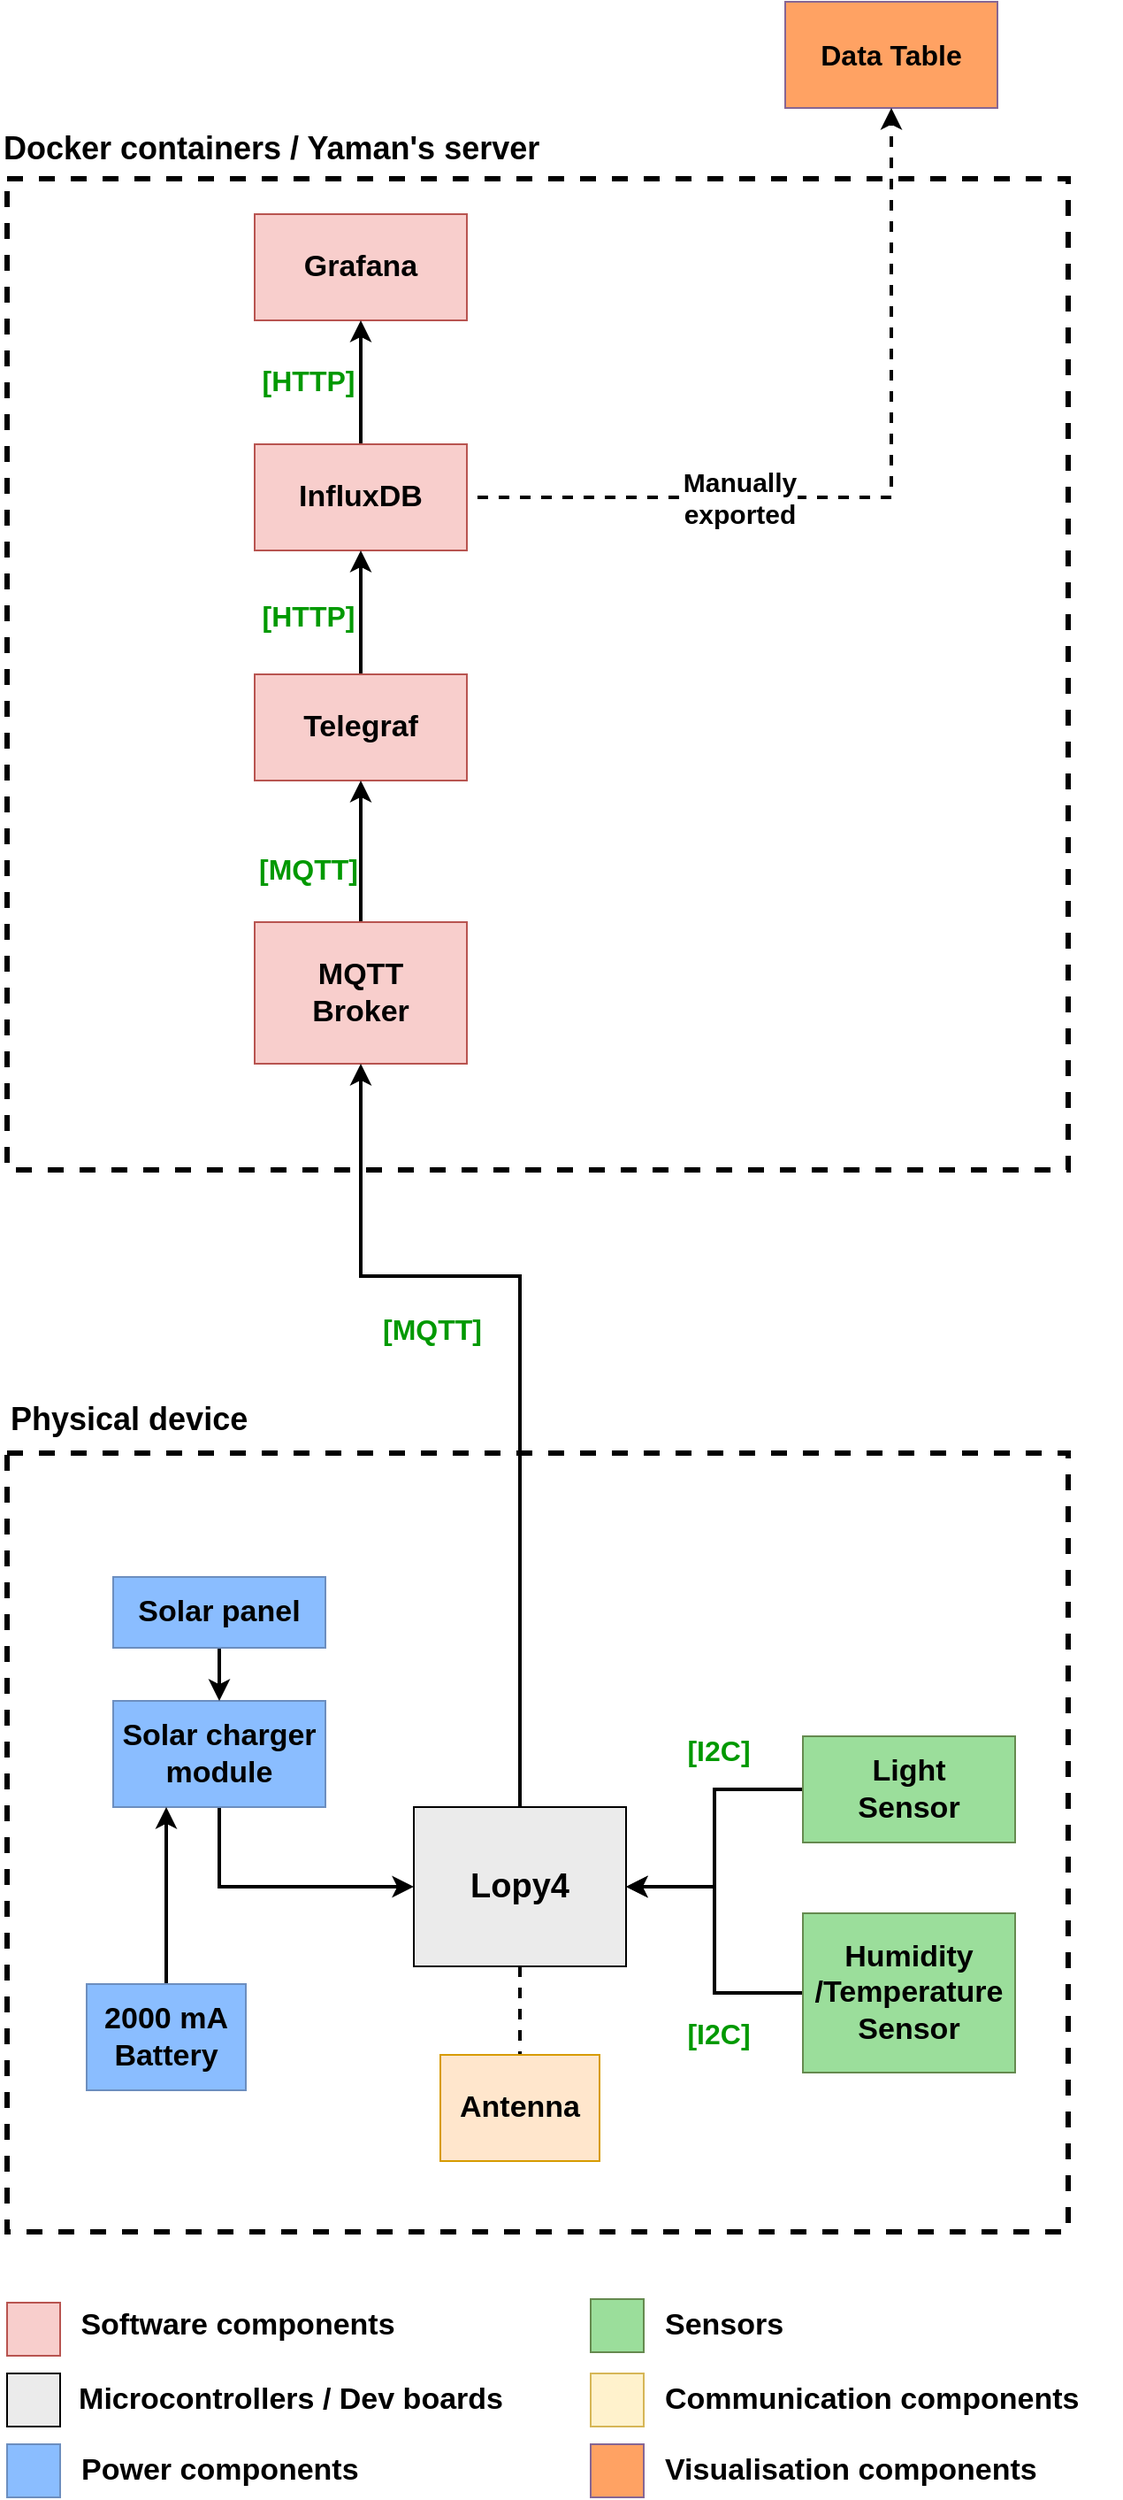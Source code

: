 <mxfile version="12.1.0" type="device" pages="2"><diagram name="Page-1" id="lSwZc8NRI_7WZpCXHGC8"><mxGraphModel dx="986" dy="576" grid="1" gridSize="10" guides="1" tooltips="1" connect="1" arrows="1" fold="1" page="1" pageScale="1" pageWidth="827" pageHeight="1169" math="0" shadow="0"><root><mxCell id="0"/><mxCell id="1" parent="0"/><mxCell id="94_XlU1KCBXxUdn16wrL-13" value="" style="rounded=0;whiteSpace=wrap;html=1;dashed=1;strokeWidth=3;" parent="1" vertex="1"><mxGeometry x="100" y="120" width="600" height="560" as="geometry"/></mxCell><mxCell id="94_XlU1KCBXxUdn16wrL-1" value="Grafana" style="rounded=0;whiteSpace=wrap;html=1;fillColor=#f8cecc;strokeColor=#b85450;fontStyle=1;fontSize=17;" parent="1" vertex="1"><mxGeometry x="240" y="140" width="120" height="60" as="geometry"/></mxCell><mxCell id="94_XlU1KCBXxUdn16wrL-2" value="Data Table" style="rounded=0;whiteSpace=wrap;html=1;fillColor=#FFA263;strokeColor=#866694;fontStyle=1;fontSize=16;" parent="1" vertex="1"><mxGeometry x="540" y="20" width="120" height="60" as="geometry"/></mxCell><mxCell id="94_XlU1KCBXxUdn16wrL-7" style="edgeStyle=orthogonalEdgeStyle;rounded=0;orthogonalLoop=1;jettySize=auto;html=1;entryX=0.5;entryY=1;entryDx=0;entryDy=0;fontSize=16;strokeWidth=2;" parent="1" source="94_XlU1KCBXxUdn16wrL-5" target="94_XlU1KCBXxUdn16wrL-1" edge="1"><mxGeometry relative="1" as="geometry"/></mxCell><mxCell id="94_XlU1KCBXxUdn16wrL-9" value="[HTTP]" style="edgeLabel;html=1;align=center;verticalAlign=middle;resizable=0;points=[];fontStyle=1;fontColor=#009900;fontSize=16;" parent="94_XlU1KCBXxUdn16wrL-7" vertex="1" connectable="0"><mxGeometry x="0.267" y="-5" relative="1" as="geometry"><mxPoint x="-35" y="8" as="offset"/></mxGeometry></mxCell><mxCell id="94_XlU1KCBXxUdn16wrL-11" value="[HTTP]" style="edgeLabel;html=1;align=center;verticalAlign=middle;resizable=0;points=[];fontColor=#009900;fontStyle=1;fontSize=16;" parent="94_XlU1KCBXxUdn16wrL-7" vertex="1" connectable="0"><mxGeometry x="0.267" y="-5" relative="1" as="geometry"><mxPoint x="-35" y="141" as="offset"/></mxGeometry></mxCell><mxCell id="94_XlU1KCBXxUdn16wrL-18" value="[MQTT]" style="edgeLabel;html=1;align=center;verticalAlign=middle;resizable=0;points=[];fontColor=#009900;fontStyle=1;fontSize=16;" parent="94_XlU1KCBXxUdn16wrL-7" vertex="1" connectable="0"><mxGeometry x="0.267" y="-5" relative="1" as="geometry"><mxPoint x="-35" y="284" as="offset"/></mxGeometry></mxCell><mxCell id="94_XlU1KCBXxUdn16wrL-12" style="rounded=0;orthogonalLoop=1;jettySize=auto;html=1;entryX=0.5;entryY=1;entryDx=0;entryDy=0;strokeWidth=2;dashed=1;exitX=0.5;exitY=0;exitDx=0;exitDy=0;fontSize=15;edgeStyle=orthogonalEdgeStyle;" parent="1" source="94_XlU1KCBXxUdn16wrL-5" target="94_XlU1KCBXxUdn16wrL-2" edge="1"><mxGeometry relative="1" as="geometry"><Array as="points"><mxPoint x="300" y="300"/><mxPoint x="600" y="300"/></Array></mxGeometry></mxCell><mxCell id="94_XlU1KCBXxUdn16wrL-15" value="Manually&lt;br style=&quot;font-size: 15px;&quot;&gt;exported" style="edgeLabel;html=1;align=center;verticalAlign=middle;resizable=0;points=[];fontStyle=1;fontSize=15;" parent="94_XlU1KCBXxUdn16wrL-12" vertex="1" connectable="0"><mxGeometry x="-0.027" y="-2" relative="1" as="geometry"><mxPoint x="-24" y="-2" as="offset"/></mxGeometry></mxCell><mxCell id="94_XlU1KCBXxUdn16wrL-5" value="InfluxDB" style="rounded=0;whiteSpace=wrap;html=1;fillColor=#f8cecc;strokeColor=#b85450;fontStyle=1;fontSize=17;" parent="1" vertex="1"><mxGeometry x="240" y="270" width="120" height="60" as="geometry"/></mxCell><mxCell id="94_XlU1KCBXxUdn16wrL-8" style="edgeStyle=orthogonalEdgeStyle;rounded=0;orthogonalLoop=1;jettySize=auto;html=1;entryX=0.5;entryY=1;entryDx=0;entryDy=0;strokeWidth=2;" parent="1" source="94_XlU1KCBXxUdn16wrL-6" target="94_XlU1KCBXxUdn16wrL-5" edge="1"><mxGeometry relative="1" as="geometry"/></mxCell><mxCell id="94_XlU1KCBXxUdn16wrL-6" value="Telegraf" style="rounded=0;whiteSpace=wrap;html=1;fillColor=#f8cecc;strokeColor=#b85450;fontStyle=1;fontSize=17;" parent="1" vertex="1"><mxGeometry x="240" y="400" width="120" height="60" as="geometry"/></mxCell><mxCell id="94_XlU1KCBXxUdn16wrL-14" value="Docker containers / Yaman's server" style="text;html=1;strokeColor=none;fillColor=none;align=left;verticalAlign=middle;whiteSpace=wrap;rounded=0;fontStyle=1;fontSize=18;" parent="1" vertex="1"><mxGeometry x="96" y="88" width="370" height="30" as="geometry"/></mxCell><mxCell id="94_XlU1KCBXxUdn16wrL-17" style="edgeStyle=orthogonalEdgeStyle;rounded=0;orthogonalLoop=1;jettySize=auto;html=1;entryX=0.5;entryY=1;entryDx=0;entryDy=0;strokeWidth=2;" parent="1" source="94_XlU1KCBXxUdn16wrL-16" target="94_XlU1KCBXxUdn16wrL-6" edge="1"><mxGeometry relative="1" as="geometry"/></mxCell><mxCell id="94_XlU1KCBXxUdn16wrL-16" value="MQTT &lt;br&gt;Broker" style="rounded=0;whiteSpace=wrap;html=1;fillColor=#f8cecc;strokeColor=#b85450;fontStyle=1;fontSize=17;" parent="1" vertex="1"><mxGeometry x="240" y="540" width="120" height="80" as="geometry"/></mxCell><mxCell id="94_XlU1KCBXxUdn16wrL-19" value="" style="rounded=0;whiteSpace=wrap;html=1;dashed=1;strokeWidth=3;" parent="1" vertex="1"><mxGeometry x="100" y="840" width="600" height="440" as="geometry"/></mxCell><mxCell id="94_XlU1KCBXxUdn16wrL-20" value="Physical device" style="text;html=1;strokeColor=none;fillColor=none;align=left;verticalAlign=middle;whiteSpace=wrap;rounded=0;fontStyle=1;fontSize=18;" parent="1" vertex="1"><mxGeometry x="100" y="806" width="370" height="30" as="geometry"/></mxCell><mxCell id="94_XlU1KCBXxUdn16wrL-27" style="edgeStyle=orthogonalEdgeStyle;rounded=0;orthogonalLoop=1;jettySize=auto;html=1;exitX=0.5;exitY=0;exitDx=0;exitDy=0;strokeWidth=2;" parent="1" source="94_XlU1KCBXxUdn16wrL-21" target="94_XlU1KCBXxUdn16wrL-16" edge="1"><mxGeometry relative="1" as="geometry"><Array as="points"><mxPoint x="390" y="740"/><mxPoint x="300" y="740"/></Array></mxGeometry></mxCell><mxCell id="94_XlU1KCBXxUdn16wrL-40" style="edgeStyle=orthogonalEdgeStyle;rounded=0;orthogonalLoop=1;jettySize=auto;html=1;endArrow=none;endFill=0;dashed=1;strokeWidth=2;" parent="1" source="94_XlU1KCBXxUdn16wrL-21" target="94_XlU1KCBXxUdn16wrL-39" edge="1"><mxGeometry relative="1" as="geometry"/></mxCell><mxCell id="94_XlU1KCBXxUdn16wrL-21" value="Lopy4" style="rounded=0;whiteSpace=wrap;html=1;fontStyle=1;fontSize=19;fillColor=#EBEBEB;fontColor=#000000;strokeColor=#000000;" parent="1" vertex="1"><mxGeometry x="330" y="1040" width="120" height="90" as="geometry"/></mxCell><mxCell id="94_XlU1KCBXxUdn16wrL-30" style="edgeStyle=orthogonalEdgeStyle;rounded=0;orthogonalLoop=1;jettySize=auto;html=1;strokeWidth=2;" parent="1" source="94_XlU1KCBXxUdn16wrL-22" target="94_XlU1KCBXxUdn16wrL-21" edge="1"><mxGeometry relative="1" as="geometry"/></mxCell><mxCell id="94_XlU1KCBXxUdn16wrL-22" value="Light &lt;br&gt;Sensor" style="rounded=0;whiteSpace=wrap;html=1;fillColor=#9BDE9B;strokeColor=#658A4F;fontStyle=1;fontSize=17;" parent="1" vertex="1"><mxGeometry x="550" y="1000" width="120" height="60" as="geometry"/></mxCell><mxCell id="94_XlU1KCBXxUdn16wrL-31" style="edgeStyle=orthogonalEdgeStyle;rounded=0;orthogonalLoop=1;jettySize=auto;html=1;entryX=1;entryY=0.5;entryDx=0;entryDy=0;strokeWidth=2;" parent="1" source="94_XlU1KCBXxUdn16wrL-23" target="94_XlU1KCBXxUdn16wrL-21" edge="1"><mxGeometry relative="1" as="geometry"/></mxCell><mxCell id="94_XlU1KCBXxUdn16wrL-23" value="Humidity&lt;br&gt;/Temperature&lt;br&gt;Sensor" style="rounded=0;whiteSpace=wrap;html=1;fillColor=#9BDE9B;strokeColor=#658A4F;fontStyle=1;fontSize=17;" parent="1" vertex="1"><mxGeometry x="550" y="1100" width="120" height="90" as="geometry"/></mxCell><mxCell id="94_XlU1KCBXxUdn16wrL-35" style="edgeStyle=orthogonalEdgeStyle;rounded=0;orthogonalLoop=1;jettySize=auto;html=1;strokeWidth=2;" parent="1" source="94_XlU1KCBXxUdn16wrL-25" target="94_XlU1KCBXxUdn16wrL-21" edge="1"><mxGeometry relative="1" as="geometry"><Array as="points"><mxPoint x="220" y="1085"/></Array></mxGeometry></mxCell><mxCell id="94_XlU1KCBXxUdn16wrL-25" value="Solar charger module" style="rounded=0;whiteSpace=wrap;html=1;fillColor=#8ABDFF;strokeColor=#6c8ebf;fontStyle=1;fontSize=17;" parent="1" vertex="1"><mxGeometry x="160" y="980" width="120" height="60" as="geometry"/></mxCell><mxCell id="94_XlU1KCBXxUdn16wrL-34" style="edgeStyle=orthogonalEdgeStyle;rounded=0;orthogonalLoop=1;jettySize=auto;html=1;strokeWidth=2;" parent="1" source="94_XlU1KCBXxUdn16wrL-26" target="94_XlU1KCBXxUdn16wrL-25" edge="1"><mxGeometry relative="1" as="geometry"/></mxCell><mxCell id="94_XlU1KCBXxUdn16wrL-26" value="Solar panel" style="rounded=0;whiteSpace=wrap;html=1;fillColor=#8ABDFF;strokeColor=#6c8ebf;fontStyle=1;fontSize=17;" parent="1" vertex="1"><mxGeometry x="160" y="910" width="120" height="40" as="geometry"/></mxCell><mxCell id="94_XlU1KCBXxUdn16wrL-28" value="[MQTT]" style="edgeLabel;html=1;align=center;verticalAlign=middle;resizable=0;points=[];fontColor=#009900;fontStyle=1;fontSize=16;" parent="1" vertex="1" connectable="0"><mxGeometry x="340" y="770.004" as="geometry"/></mxCell><mxCell id="94_XlU1KCBXxUdn16wrL-32" value="[I2C]" style="edgeLabel;html=1;align=center;verticalAlign=middle;resizable=0;points=[];fontColor=#009900;fontStyle=1;fontSize=16;" parent="1" vertex="1" connectable="0"><mxGeometry x="520" y="1020.004" as="geometry"><mxPoint x="-18" y="-12" as="offset"/></mxGeometry></mxCell><mxCell id="94_XlU1KCBXxUdn16wrL-33" value="[I2C]" style="edgeLabel;html=1;align=center;verticalAlign=middle;resizable=0;points=[];fontColor=#009900;fontStyle=1;fontSize=16;" parent="1" vertex="1" connectable="0"><mxGeometry x="520" y="1180.004" as="geometry"><mxPoint x="-18" y="-12" as="offset"/></mxGeometry></mxCell><mxCell id="94_XlU1KCBXxUdn16wrL-38" style="edgeStyle=orthogonalEdgeStyle;rounded=0;orthogonalLoop=1;jettySize=auto;html=1;entryX=0.25;entryY=1;entryDx=0;entryDy=0;strokeWidth=2;" parent="1" source="94_XlU1KCBXxUdn16wrL-36" target="94_XlU1KCBXxUdn16wrL-25" edge="1"><mxGeometry relative="1" as="geometry"/></mxCell><mxCell id="94_XlU1KCBXxUdn16wrL-36" value="2000 mA&lt;br&gt;Battery" style="rounded=0;whiteSpace=wrap;html=1;fillColor=#8ABDFF;strokeColor=#6c8ebf;fontStyle=1;fontSize=17;" parent="1" vertex="1"><mxGeometry x="145" y="1140" width="90" height="60" as="geometry"/></mxCell><mxCell id="94_XlU1KCBXxUdn16wrL-39" value="Antenna" style="rounded=0;whiteSpace=wrap;html=1;fillColor=#ffe6cc;strokeColor=#d79b00;fontStyle=1;fontSize=17;" parent="1" vertex="1"><mxGeometry x="345" y="1180" width="90" height="60" as="geometry"/></mxCell><mxCell id="94_XlU1KCBXxUdn16wrL-42" value="" style="rounded=0;whiteSpace=wrap;html=1;fillColor=#f8cecc;strokeColor=#b85450;fontStyle=1;fontSize=17;" parent="1" vertex="1"><mxGeometry x="100" y="1320" width="30" height="30" as="geometry"/></mxCell><mxCell id="94_XlU1KCBXxUdn16wrL-43" value="Software components" style="text;html=1;align=center;verticalAlign=middle;resizable=0;points=[];autosize=1;strokeColor=none;fillColor=none;fontSize=17;fontStyle=1" parent="1" vertex="1"><mxGeometry x="130" y="1318" width="200" height="30" as="geometry"/></mxCell><mxCell id="94_XlU1KCBXxUdn16wrL-44" value="" style="rounded=0;whiteSpace=wrap;html=1;fontStyle=1;fontSize=17;fillColor=#EBEBEB;fontColor=#333333;strokeColor=#000000;" parent="1" vertex="1"><mxGeometry x="100" y="1360" width="30" height="30" as="geometry"/></mxCell><mxCell id="94_XlU1KCBXxUdn16wrL-45" value="Microcontrollers / Dev boards" style="text;html=1;align=center;verticalAlign=middle;resizable=0;points=[];autosize=1;strokeColor=none;fillColor=none;fontSize=17;fontStyle=1" parent="1" vertex="1"><mxGeometry x="130" y="1360" width="260" height="30" as="geometry"/></mxCell><mxCell id="94_XlU1KCBXxUdn16wrL-46" value="" style="rounded=0;whiteSpace=wrap;html=1;fontStyle=1;fontSize=17;fillColor=#8ABDFF;strokeColor=#6c8ebf;" parent="1" vertex="1"><mxGeometry x="100" y="1400" width="30" height="30" as="geometry"/></mxCell><mxCell id="94_XlU1KCBXxUdn16wrL-47" value="Power components" style="text;html=1;align=left;verticalAlign=middle;resizable=0;points=[];autosize=1;strokeColor=none;fillColor=none;fontSize=17;fontStyle=1" parent="1" vertex="1"><mxGeometry x="140" y="1400" width="180" height="30" as="geometry"/></mxCell><mxCell id="94_XlU1KCBXxUdn16wrL-49" value="Sensors" style="text;html=1;align=left;verticalAlign=middle;resizable=0;points=[];autosize=1;strokeColor=none;fillColor=none;fontSize=17;fontStyle=1" parent="1" vertex="1"><mxGeometry x="470" y="1318" width="90" height="30" as="geometry"/></mxCell><mxCell id="94_XlU1KCBXxUdn16wrL-50" value="" style="rounded=0;whiteSpace=wrap;html=1;fontStyle=1;fontSize=17;fillColor=#9BDE9B;strokeColor=#658A4F;" parent="1" vertex="1"><mxGeometry x="430" y="1318" width="30" height="30" as="geometry"/></mxCell><mxCell id="94_XlU1KCBXxUdn16wrL-53" value="Communication components" style="text;html=1;align=left;verticalAlign=middle;resizable=0;points=[];autosize=1;strokeColor=none;fillColor=none;fontSize=17;fontStyle=1" parent="1" vertex="1"><mxGeometry x="470" y="1360" width="260" height="30" as="geometry"/></mxCell><mxCell id="94_XlU1KCBXxUdn16wrL-54" value="" style="rounded=0;whiteSpace=wrap;html=1;fontStyle=1;fontSize=17;fillColor=#fff2cc;strokeColor=#d6b656;" parent="1" vertex="1"><mxGeometry x="430" y="1360" width="30" height="30" as="geometry"/></mxCell><mxCell id="94_XlU1KCBXxUdn16wrL-56" value="" style="rounded=0;whiteSpace=wrap;html=1;fontStyle=1;fontSize=16;fillColor=#FFA263;strokeColor=#866694;" parent="1" vertex="1"><mxGeometry x="430" y="1400" width="30" height="30" as="geometry"/></mxCell><mxCell id="94_XlU1KCBXxUdn16wrL-57" value="Visualisation components" style="text;html=1;align=left;verticalAlign=middle;resizable=0;points=[];autosize=1;strokeColor=none;fillColor=none;fontSize=17;fontStyle=1" parent="1" vertex="1"><mxGeometry x="470" y="1400" width="230" height="30" as="geometry"/></mxCell></root></mxGraphModel></diagram><diagram id="D2QJmfO6l0lu0J70LVGp" name="Page-2">&#xa;    <mxGraphModel dx="1760" dy="976" grid="1" gridSize="10" guides="1" tooltips="1" connect="1" arrows="1" fold="1" page="1" pageScale="1" pageWidth="827" pageHeight="1169" math="0" shadow="0">&#xa;      <root>&#xa;        <mxCell id="0"/>&#xa;        <mxCell id="1" parent="0"/>&#xa;        <mxCell id="zBBK2A7OeZYXD8Q3-Mlp-7" style="edgeStyle=orthogonalEdgeStyle;rounded=0;orthogonalLoop=1;jettySize=auto;html=1;startArrow=classic;startFill=1;exitX=0.5;exitY=1;exitDx=0;exitDy=0;" edge="1" parent="1" source="zBBK2A7OeZYXD8Q3-Mlp-6" target="zBBK2A7OeZYXD8Q3-Mlp-5">&#xa;          <mxGeometry relative="1" as="geometry">&#xa;            <mxPoint x="249" y="735" as="sourcePoint"/>&#xa;          </mxGeometry>&#xa;        </mxCell>&#xa;        <mxCell id="zBBK2A7OeZYXD8Q3-Mlp-10" style="rounded=0;orthogonalLoop=1;jettySize=auto;html=1;entryX=0.25;entryY=1;entryDx=0;entryDy=0;" edge="1" parent="1" source="zBBK2A7OeZYXD8Q3-Mlp-2" target="zBBK2A7OeZYXD8Q3-Mlp-5">&#xa;          <mxGeometry relative="1" as="geometry"/>&#xa;        </mxCell>&#xa;        <mxCell id="zBBK2A7OeZYXD8Q3-Mlp-2" value="Child" style="rounded=0;whiteSpace=wrap;html=1;fontStyle=1;fontSize=17;fillColor=#9BDE9B;strokeColor=#658A4F;" vertex="1" parent="1">&#xa;          <mxGeometry x="114" y="965" width="90" height="60" as="geometry"/>&#xa;        </mxCell>&#xa;        <mxCell id="zBBK2A7OeZYXD8Q3-Mlp-9" style="rounded=0;orthogonalLoop=1;jettySize=auto;html=1;entryX=0.75;entryY=1;entryDx=0;entryDy=0;" edge="1" parent="1" source="zBBK2A7OeZYXD8Q3-Mlp-3" target="zBBK2A7OeZYXD8Q3-Mlp-5">&#xa;          <mxGeometry relative="1" as="geometry"/>&#xa;        </mxCell>&#xa;        <mxCell id="zBBK2A7OeZYXD8Q3-Mlp-3" value="Child" style="rounded=0;whiteSpace=wrap;html=1;fontStyle=1;fontSize=17;fillColor=#9BDE9B;strokeColor=#658A4F;" vertex="1" parent="1">&#xa;          <mxGeometry x="284" y="965" width="90" height="60" as="geometry"/>&#xa;        </mxCell>&#xa;        <mxCell id="zBBK2A7OeZYXD8Q3-Mlp-5" value="Leader&lt;br&gt;/Border router" style="rounded=0;whiteSpace=wrap;html=1;fontStyle=1;fontSize=19;fillColor=#f8cecc;strokeColor=#b85450;" vertex="1" parent="1">&#xa;          <mxGeometry x="174" y="815" width="150" height="60" as="geometry"/>&#xa;        </mxCell>&#xa;        <mxCell id="zBBK2A7OeZYXD8Q3-Mlp-6" value="Wifi &lt;br&gt;Infrastructure&amp;nbsp;" style="rounded=0;whiteSpace=wrap;html=1;fontStyle=1;fontSize=17;fillColor=#8ABDFF;strokeColor=#6c8ebf;" vertex="1" parent="1">&#xa;          <mxGeometry x="174" y="635" width="150" height="70" as="geometry"/>&#xa;        </mxCell>&#xa;        <mxCell id="IpBGWD_a0Eknmg9pQITD-2" style="rounded=0;orthogonalLoop=1;jettySize=auto;html=1;startArrow=none;startFill=0;endArrow=none;endFill=0;" edge="1" parent="1" source="IpBGWD_a0Eknmg9pQITD-4" target="IpBGWD_a0Eknmg9pQITD-9">&#xa;          <mxGeometry relative="1" as="geometry"/>&#xa;        </mxCell>&#xa;        <mxCell id="IpBGWD_a0Eknmg9pQITD-3" style="rounded=0;orthogonalLoop=1;jettySize=auto;html=1;entryX=0.5;entryY=1;entryDx=0;entryDy=0;endArrow=none;endFill=0;" edge="1" parent="1" source="IpBGWD_a0Eknmg9pQITD-4" target="IpBGWD_a0Eknmg9pQITD-10">&#xa;          <mxGeometry relative="1" as="geometry"/>&#xa;        </mxCell>&#xa;        <mxCell id="IpBGWD_a0Eknmg9pQITD-4" value="Border router" style="rounded=0;whiteSpace=wrap;html=1;fontStyle=1;fontSize=19;fillColor=#f8cecc;strokeColor=#b85450;" vertex="1" parent="1">&#xa;          <mxGeometry x="680" y="665" width="90" height="70" as="geometry"/>&#xa;        </mxCell>&#xa;        <mxCell id="IpBGWD_a0Eknmg9pQITD-5" style="rounded=0;orthogonalLoop=1;jettySize=auto;html=1;entryX=0.25;entryY=1;entryDx=0;entryDy=0;" edge="1" parent="1" source="IpBGWD_a0Eknmg9pQITD-6" target="IpBGWD_a0Eknmg9pQITD-9">&#xa;          <mxGeometry relative="1" as="geometry"/>&#xa;        </mxCell>&#xa;        <mxCell id="IpBGWD_a0Eknmg9pQITD-6" value="Child" style="rounded=0;whiteSpace=wrap;html=1;fontStyle=1;fontSize=17;fillColor=#9BDE9B;strokeColor=#658A4F;" vertex="1" parent="1">&#xa;          <mxGeometry x="690" y="950" width="90" height="60" as="geometry"/>&#xa;        </mxCell>&#xa;        <mxCell id="IpBGWD_a0Eknmg9pQITD-7" style="rounded=0;orthogonalLoop=1;jettySize=auto;html=1;entryX=0.75;entryY=1;entryDx=0;entryDy=0;" edge="1" parent="1" source="IpBGWD_a0Eknmg9pQITD-8" target="IpBGWD_a0Eknmg9pQITD-9">&#xa;          <mxGeometry relative="1" as="geometry"/>&#xa;        </mxCell>&#xa;        <mxCell id="IpBGWD_a0Eknmg9pQITD-8" value="Child" style="rounded=0;whiteSpace=wrap;html=1;fontStyle=1;fontSize=17;fillColor=#9BDE9B;strokeColor=#658A4F;" vertex="1" parent="1">&#xa;          <mxGeometry x="827" y="950" width="90" height="60" as="geometry"/>&#xa;        </mxCell>&#xa;        <mxCell id="IpBGWD_a0Eknmg9pQITD-21" style="rounded=0;orthogonalLoop=1;jettySize=auto;html=1;entryX=0;entryY=0.5;entryDx=0;entryDy=0;endArrow=none;endFill=0;" edge="1" parent="1" source="IpBGWD_a0Eknmg9pQITD-9" target="IpBGWD_a0Eknmg9pQITD-11">&#xa;          <mxGeometry relative="1" as="geometry"/>&#xa;        </mxCell>&#xa;        <mxCell id="IpBGWD_a0Eknmg9pQITD-9" value="Router" style="rounded=0;whiteSpace=wrap;html=1;fontStyle=1;fontSize=19;fillColor=#f5f5f5;strokeColor=#000000;fontColor=#333333;" vertex="1" parent="1">&#xa;          <mxGeometry x="760" y="800" width="90" height="60" as="geometry"/>&#xa;        </mxCell>&#xa;        <mxCell id="IpBGWD_a0Eknmg9pQITD-10" value="Wifi &lt;br&gt;Infrastructure&amp;nbsp;" style="rounded=0;whiteSpace=wrap;html=1;fontStyle=1;fontSize=17;fillColor=#8ABDFF;strokeColor=#6c8ebf;" vertex="1" parent="1">&#xa;          <mxGeometry x="600" y="525" width="150" height="70" as="geometry"/>&#xa;        </mxCell>&#xa;        <mxCell id="IpBGWD_a0Eknmg9pQITD-23" style="rounded=0;orthogonalLoop=1;jettySize=auto;html=1;endArrow=none;endFill=0;" edge="1" parent="1" source="IpBGWD_a0Eknmg9pQITD-11" target="IpBGWD_a0Eknmg9pQITD-12">&#xa;          <mxGeometry relative="1" as="geometry"/>&#xa;        </mxCell>&#xa;        <mxCell id="IpBGWD_a0Eknmg9pQITD-24" style="rounded=0;orthogonalLoop=1;jettySize=auto;html=1;entryX=0.389;entryY=0.982;entryDx=0;entryDy=0;entryPerimeter=0;endArrow=none;endFill=0;exitX=1;exitY=0.5;exitDx=0;exitDy=0;" edge="1" parent="1" source="IpBGWD_a0Eknmg9pQITD-12" target="IpBGWD_a0Eknmg9pQITD-16">&#xa;          <mxGeometry relative="1" as="geometry"/>&#xa;        </mxCell>&#xa;        <mxCell id="IpBGWD_a0Eknmg9pQITD-11" value="Router&lt;br&gt;[Leader]" style="rounded=0;whiteSpace=wrap;html=1;fontStyle=1;fontSize=19;fillColor=#f5f5f5;strokeColor=#000000;fontColor=#333333;" vertex="1" parent="1">&#xa;          <mxGeometry x="960" y="740" width="90" height="60" as="geometry"/>&#xa;        </mxCell>&#xa;        <mxCell id="IpBGWD_a0Eknmg9pQITD-12" value="Router" style="rounded=0;whiteSpace=wrap;html=1;fontStyle=1;fontSize=19;fillColor=#f5f5f5;strokeColor=#000000;fontColor=#333333;" vertex="1" parent="1">&#xa;          <mxGeometry x="1260" y="860" width="90" height="60" as="geometry"/>&#xa;        </mxCell>&#xa;        <mxCell id="IpBGWD_a0Eknmg9pQITD-15" style="rounded=0;orthogonalLoop=1;jettySize=auto;html=1;entryX=0.5;entryY=1;entryDx=0;entryDy=0;endArrow=none;endFill=0;" edge="1" source="IpBGWD_a0Eknmg9pQITD-16" target="IpBGWD_a0Eknmg9pQITD-17" parent="1">&#xa;          <mxGeometry relative="1" as="geometry"/>&#xa;        </mxCell>&#xa;        <mxCell id="IpBGWD_a0Eknmg9pQITD-16" value="Border router" style="rounded=0;whiteSpace=wrap;html=1;fontStyle=1;fontSize=19;fillColor=#f8cecc;strokeColor=#b85450;" vertex="1" parent="1">&#xa;          <mxGeometry x="1370" y="760" width="90" height="70" as="geometry"/>&#xa;        </mxCell>&#xa;        <mxCell id="IpBGWD_a0Eknmg9pQITD-17" value="Wifi &lt;br&gt;Infrastructure&amp;nbsp;" style="rounded=0;whiteSpace=wrap;html=1;fontStyle=1;fontSize=17;fillColor=#8ABDFF;strokeColor=#6c8ebf;" vertex="1" parent="1">&#xa;          <mxGeometry x="1430" y="620" width="150" height="70" as="geometry"/>&#xa;        </mxCell>&#xa;        <mxCell id="IpBGWD_a0Eknmg9pQITD-25" style="rounded=0;orthogonalLoop=1;jettySize=auto;html=1;entryX=0.25;entryY=1;entryDx=0;entryDy=0;" edge="1" parent="1" source="IpBGWD_a0Eknmg9pQITD-26">&#xa;          <mxGeometry relative="1" as="geometry">&#xa;            <mxPoint x="1283" y="920" as="targetPoint"/>&#xa;          </mxGeometry>&#xa;        </mxCell>&#xa;        <mxCell id="IpBGWD_a0Eknmg9pQITD-26" value="Child" style="rounded=0;whiteSpace=wrap;html=1;fontStyle=1;fontSize=17;fillColor=#9BDE9B;strokeColor=#658A4F;" vertex="1" parent="1">&#xa;          <mxGeometry x="1150" y="1010" width="90" height="60" as="geometry"/>&#xa;        </mxCell>&#xa;        <mxCell id="IpBGWD_a0Eknmg9pQITD-27" style="rounded=0;orthogonalLoop=1;jettySize=auto;html=1;entryX=0.5;entryY=1;entryDx=0;entryDy=0;" edge="1" parent="1" source="IpBGWD_a0Eknmg9pQITD-28" target="IpBGWD_a0Eknmg9pQITD-12">&#xa;          <mxGeometry relative="1" as="geometry">&#xa;            <mxPoint x="1328" y="920" as="targetPoint"/>&#xa;          </mxGeometry>&#xa;        </mxCell>&#xa;        <mxCell id="IpBGWD_a0Eknmg9pQITD-28" value="Child" style="rounded=0;whiteSpace=wrap;html=1;fontStyle=1;fontSize=17;fillColor=#9BDE9B;strokeColor=#658A4F;" vertex="1" parent="1">&#xa;          <mxGeometry x="1260" y="1010" width="90" height="60" as="geometry"/>&#xa;        </mxCell>&#xa;        <mxCell id="IpBGWD_a0Eknmg9pQITD-29" style="rounded=0;orthogonalLoop=1;jettySize=auto;html=1;entryX=0.75;entryY=1;entryDx=0;entryDy=0;" edge="1" parent="1" source="IpBGWD_a0Eknmg9pQITD-30" target="IpBGWD_a0Eknmg9pQITD-12">&#xa;          <mxGeometry relative="1" as="geometry">&#xa;            <mxPoint x="1420" y="940" as="targetPoint"/>&#xa;          </mxGeometry>&#xa;        </mxCell>&#xa;        <mxCell id="IpBGWD_a0Eknmg9pQITD-30" value="Child" style="rounded=0;whiteSpace=wrap;html=1;fontStyle=1;fontSize=17;fillColor=#9BDE9B;strokeColor=#658A4F;" vertex="1" parent="1">&#xa;          <mxGeometry x="1370" y="1010" width="90" height="60" as="geometry"/>&#xa;        </mxCell>&#xa;        <mxCell id="IpBGWD_a0Eknmg9pQITD-31" style="rounded=0;orthogonalLoop=1;jettySize=auto;html=1;entryX=0.25;entryY=0;entryDx=0;entryDy=0;" edge="1" parent="1" source="IpBGWD_a0Eknmg9pQITD-32" target="IpBGWD_a0Eknmg9pQITD-11">&#xa;          <mxGeometry relative="1" as="geometry">&#xa;            <mxPoint x="1050" y="440" as="targetPoint"/>&#xa;          </mxGeometry>&#xa;        </mxCell>&#xa;        <mxCell id="IpBGWD_a0Eknmg9pQITD-32" value="Child" style="rounded=0;whiteSpace=wrap;html=1;fontStyle=1;fontSize=17;fillColor=#9BDE9B;strokeColor=#658A4F;" vertex="1" parent="1">&#xa;          <mxGeometry x="917" y="530" width="90" height="60" as="geometry"/>&#xa;        </mxCell>&#xa;        <mxCell id="IpBGWD_a0Eknmg9pQITD-33" style="rounded=0;orthogonalLoop=1;jettySize=auto;html=1;entryX=0.5;entryY=0;entryDx=0;entryDy=0;" edge="1" parent="1" source="IpBGWD_a0Eknmg9pQITD-34" target="IpBGWD_a0Eknmg9pQITD-11">&#xa;          <mxGeometry relative="1" as="geometry">&#xa;            <mxPoint x="1072" y="440" as="targetPoint"/>&#xa;          </mxGeometry>&#xa;        </mxCell>&#xa;        <mxCell id="IpBGWD_a0Eknmg9pQITD-34" value="Child" style="rounded=0;whiteSpace=wrap;html=1;fontStyle=1;fontSize=17;fillColor=#9BDE9B;strokeColor=#658A4F;" vertex="1" parent="1">&#xa;          <mxGeometry x="1027" y="530" width="90" height="60" as="geometry"/>&#xa;        </mxCell>&#xa;        <mxCell id="IpBGWD_a0Eknmg9pQITD-35" style="rounded=0;orthogonalLoop=1;jettySize=auto;html=1;" edge="1" parent="1" source="IpBGWD_a0Eknmg9pQITD-36" target="IpBGWD_a0Eknmg9pQITD-11">&#xa;          <mxGeometry relative="1" as="geometry">&#xa;            <mxPoint x="1095" y="440" as="targetPoint"/>&#xa;          </mxGeometry>&#xa;        </mxCell>&#xa;        <mxCell id="IpBGWD_a0Eknmg9pQITD-36" value="Child" style="rounded=0;whiteSpace=wrap;html=1;fontStyle=1;fontSize=17;fillColor=#9BDE9B;strokeColor=#658A4F;" vertex="1" parent="1">&#xa;          <mxGeometry x="1137" y="530" width="90" height="60" as="geometry"/>&#xa;        </mxCell>&#xa;        <mxCell id="IpBGWD_a0Eknmg9pQITD-38" style="rounded=0;orthogonalLoop=1;jettySize=auto;html=1;entryX=1;entryY=0.5;entryDx=0;entryDy=0;" edge="1" parent="1" source="IpBGWD_a0Eknmg9pQITD-37" target="IpBGWD_a0Eknmg9pQITD-11">&#xa;          <mxGeometry relative="1" as="geometry"/>&#xa;        </mxCell>&#xa;        <mxCell id="IpBGWD_a0Eknmg9pQITD-37" value="Child" style="rounded=0;whiteSpace=wrap;html=1;fontStyle=1;fontSize=17;fillColor=#9BDE9B;strokeColor=#658A4F;" vertex="1" parent="1">&#xa;          <mxGeometry x="1250" y="530" width="90" height="60" as="geometry"/>&#xa;        </mxCell>&#xa;        <mxCell id="IpBGWD_a0Eknmg9pQITD-48" style="rounded=0;orthogonalLoop=1;jettySize=auto;html=1;entryX=0.5;entryY=1;entryDx=0;entryDy=0;endArrow=none;endFill=0;" edge="1" parent="1" source="IpBGWD_a0Eknmg9pQITD-39" target="IpBGWD_a0Eknmg9pQITD-11">&#xa;          <mxGeometry relative="1" as="geometry"/>&#xa;        </mxCell>&#xa;        <mxCell id="IpBGWD_a0Eknmg9pQITD-39" value="Router" style="rounded=0;whiteSpace=wrap;html=1;fontStyle=1;fontSize=19;fillColor=#f5f5f5;strokeColor=#000000;fontColor=#333333;" vertex="1" parent="1">&#xa;          <mxGeometry x="980" y="1080" width="90" height="60" as="geometry"/>&#xa;        </mxCell>&#xa;        <mxCell id="IpBGWD_a0Eknmg9pQITD-40" style="rounded=0;orthogonalLoop=1;jettySize=auto;html=1;entryX=0.25;entryY=1;entryDx=0;entryDy=0;" edge="1" parent="1" source="IpBGWD_a0Eknmg9pQITD-41">&#xa;          <mxGeometry relative="1" as="geometry">&#xa;            <mxPoint x="1003" y="1140" as="targetPoint"/>&#xa;          </mxGeometry>&#xa;        </mxCell>&#xa;        <mxCell id="IpBGWD_a0Eknmg9pQITD-41" value="Child" style="rounded=0;whiteSpace=wrap;html=1;fontStyle=1;fontSize=17;fillColor=#9BDE9B;strokeColor=#658A4F;" vertex="1" parent="1">&#xa;          <mxGeometry x="870" y="1230" width="90" height="60" as="geometry"/>&#xa;        </mxCell>&#xa;        <mxCell id="IpBGWD_a0Eknmg9pQITD-42" style="rounded=0;orthogonalLoop=1;jettySize=auto;html=1;entryX=0.5;entryY=1;entryDx=0;entryDy=0;" edge="1" parent="1" source="IpBGWD_a0Eknmg9pQITD-43" target="IpBGWD_a0Eknmg9pQITD-39">&#xa;          <mxGeometry relative="1" as="geometry">&#xa;            <mxPoint x="1048" y="1140" as="targetPoint"/>&#xa;          </mxGeometry>&#xa;        </mxCell>&#xa;        <mxCell id="IpBGWD_a0Eknmg9pQITD-43" value="Child" style="rounded=0;whiteSpace=wrap;html=1;fontStyle=1;fontSize=17;fillColor=#9BDE9B;strokeColor=#658A4F;" vertex="1" parent="1">&#xa;          <mxGeometry x="980" y="1230" width="90" height="60" as="geometry"/>&#xa;        </mxCell>&#xa;        <mxCell id="IpBGWD_a0Eknmg9pQITD-44" style="rounded=0;orthogonalLoop=1;jettySize=auto;html=1;entryX=0.75;entryY=1;entryDx=0;entryDy=0;" edge="1" parent="1" source="IpBGWD_a0Eknmg9pQITD-45" target="IpBGWD_a0Eknmg9pQITD-39">&#xa;          <mxGeometry relative="1" as="geometry">&#xa;            <mxPoint x="1140" y="1160" as="targetPoint"/>&#xa;          </mxGeometry>&#xa;        </mxCell>&#xa;        <mxCell id="IpBGWD_a0Eknmg9pQITD-45" value="Child" style="rounded=0;whiteSpace=wrap;html=1;fontStyle=1;fontSize=17;fillColor=#9BDE9B;strokeColor=#658A4F;" vertex="1" parent="1">&#xa;          <mxGeometry x="1090" y="1230" width="90" height="60" as="geometry"/>&#xa;        </mxCell>&#xa;        <mxCell id="IpBGWD_a0Eknmg9pQITD-46" style="rounded=0;orthogonalLoop=1;jettySize=auto;html=1;entryX=0;entryY=0.5;entryDx=0;entryDy=0;" edge="1" parent="1" source="IpBGWD_a0Eknmg9pQITD-47" target="IpBGWD_a0Eknmg9pQITD-39">&#xa;          <mxGeometry relative="1" as="geometry">&#xa;            <mxPoint x="893" y="1140" as="targetPoint"/>&#xa;          </mxGeometry>&#xa;        </mxCell>&#xa;        <mxCell id="IpBGWD_a0Eknmg9pQITD-47" value="Child" style="rounded=0;whiteSpace=wrap;html=1;fontStyle=1;fontSize=17;fillColor=#9BDE9B;strokeColor=#658A4F;" vertex="1" parent="1">&#xa;          <mxGeometry x="760" y="1230" width="90" height="60" as="geometry"/>&#xa;        </mxCell>&#xa;        <mxCell id="2zQEZeaPOxIE8G4AvScX-1" value="[Wifi]" style="edgeLabel;html=1;align=center;verticalAlign=middle;resizable=0;points=[];fontColor=#009900;fontStyle=1;fontSize=16;" vertex="1" connectable="0" parent="1">&#xa;          <mxGeometry x="364" y="765.004" as="geometry">&#xa;            <mxPoint x="-80" y="-1" as="offset"/>&#xa;          </mxGeometry>&#xa;        </mxCell>&#xa;        <mxCell id="2zQEZeaPOxIE8G4AvScX-2" value="[LoRa]" style="edgeLabel;html=1;align=center;verticalAlign=middle;resizable=0;points=[];fontColor=#009900;fontStyle=1;fontSize=16;" vertex="1" connectable="0" parent="1">&#xa;          <mxGeometry x="414" y="915.004" as="geometry">&#xa;            <mxPoint x="-80" y="-1" as="offset"/>&#xa;          </mxGeometry>&#xa;        </mxCell>&#xa;        <mxCell id="2zQEZeaPOxIE8G4AvScX-3" value="[LoRa]" style="edgeLabel;html=1;align=center;verticalAlign=middle;resizable=0;points=[];fontColor=#009900;fontStyle=1;fontSize=16;" vertex="1" connectable="0" parent="1">&#xa;          <mxGeometry x="244" y="915.004" as="geometry">&#xa;            <mxPoint x="-80" y="-1" as="offset"/>&#xa;          </mxGeometry>&#xa;        </mxCell>&#xa;      </root>&#xa;    </mxGraphModel>&#xa;  </diagram></mxfile>
